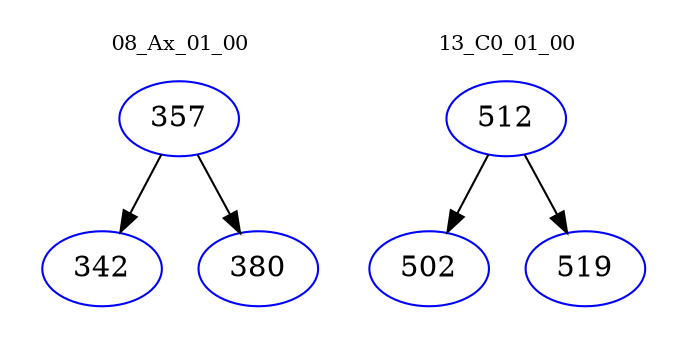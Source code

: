 digraph{
subgraph cluster_0 {
color = white
label = "08_Ax_01_00";
fontsize=10;
T0_357 [label="357", color="blue"]
T0_357 -> T0_342 [color="black"]
T0_342 [label="342", color="blue"]
T0_357 -> T0_380 [color="black"]
T0_380 [label="380", color="blue"]
}
subgraph cluster_1 {
color = white
label = "13_C0_01_00";
fontsize=10;
T1_512 [label="512", color="blue"]
T1_512 -> T1_502 [color="black"]
T1_502 [label="502", color="blue"]
T1_512 -> T1_519 [color="black"]
T1_519 [label="519", color="blue"]
}
}
